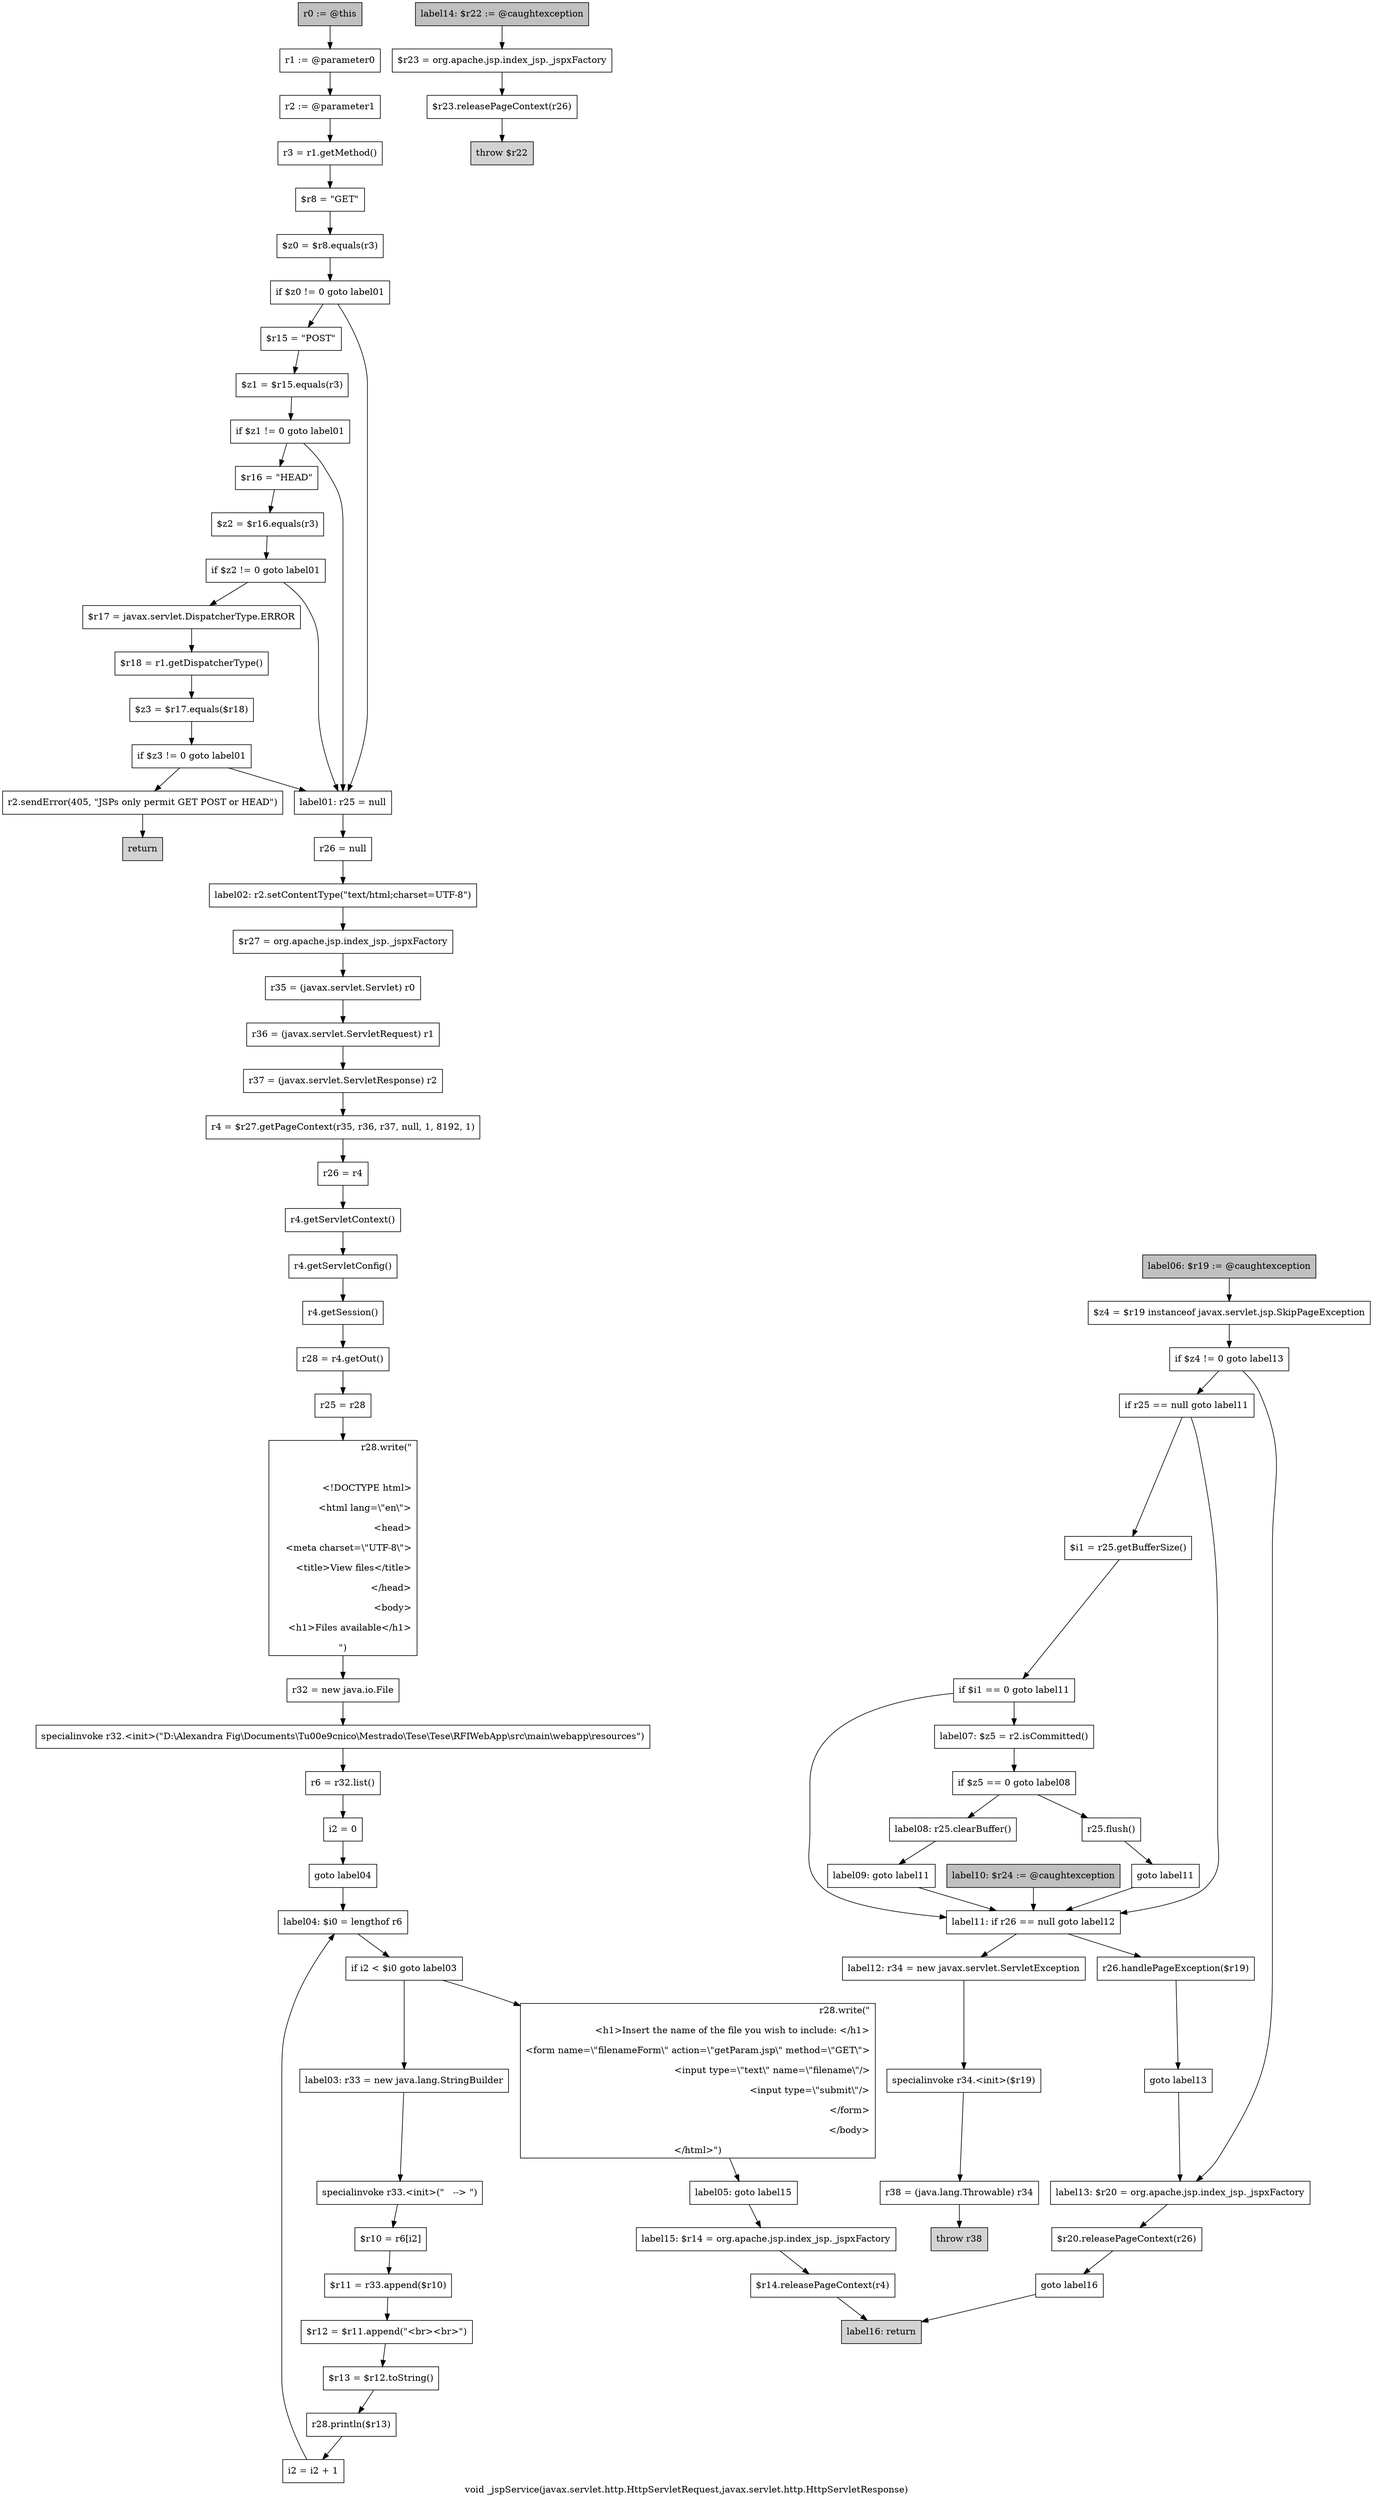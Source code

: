 digraph "void _jspService(javax.servlet.http.HttpServletRequest,javax.servlet.http.HttpServletResponse)" {
    label="void _jspService(javax.servlet.http.HttpServletRequest,javax.servlet.http.HttpServletResponse)";
    node [shape=box];
    "0" [style=filled,fillcolor=gray,label="r0 := @this",];
    "1" [label="r1 := @parameter0",];
    "0"->"1";
    "2" [label="r2 := @parameter1",];
    "1"->"2";
    "3" [label="r3 = r1.getMethod()",];
    "2"->"3";
    "4" [label="$r8 = \"GET\"",];
    "3"->"4";
    "5" [label="$z0 = $r8.equals(r3)",];
    "4"->"5";
    "6" [label="if $z0 != 0 goto label01",];
    "5"->"6";
    "7" [label="$r15 = \"POST\"",];
    "6"->"7";
    "19" [label="label01: r25 = null",];
    "6"->"19";
    "8" [label="$z1 = $r15.equals(r3)",];
    "7"->"8";
    "9" [label="if $z1 != 0 goto label01",];
    "8"->"9";
    "10" [label="$r16 = \"HEAD\"",];
    "9"->"10";
    "9"->"19";
    "11" [label="$z2 = $r16.equals(r3)",];
    "10"->"11";
    "12" [label="if $z2 != 0 goto label01",];
    "11"->"12";
    "13" [label="$r17 = javax.servlet.DispatcherType.ERROR",];
    "12"->"13";
    "12"->"19";
    "14" [label="$r18 = r1.getDispatcherType()",];
    "13"->"14";
    "15" [label="$z3 = $r17.equals($r18)",];
    "14"->"15";
    "16" [label="if $z3 != 0 goto label01",];
    "15"->"16";
    "17" [label="r2.sendError(405, \"JSPs only permit GET POST or HEAD\")",];
    "16"->"17";
    "16"->"19";
    "18" [style=filled,fillcolor=lightgray,label="return",];
    "17"->"18";
    "20" [label="r26 = null",];
    "19"->"20";
    "21" [label="label02: r2.setContentType(\"text/html;charset=UTF-8\")",];
    "20"->"21";
    "22" [label="$r27 = org.apache.jsp.index_jsp._jspxFactory",];
    "21"->"22";
    "23" [label="r35 = (javax.servlet.Servlet) r0",];
    "22"->"23";
    "24" [label="r36 = (javax.servlet.ServletRequest) r1",];
    "23"->"24";
    "25" [label="r37 = (javax.servlet.ServletResponse) r2",];
    "24"->"25";
    "26" [label="r4 = $r27.getPageContext(r35, r36, r37, null, 1, 8192, 1)",];
    "25"->"26";
    "27" [label="r26 = r4",];
    "26"->"27";
    "28" [label="r4.getServletContext()",];
    "27"->"28";
    "29" [label="r4.getServletConfig()",];
    "28"->"29";
    "30" [label="r4.getSession()",];
    "29"->"30";
    "31" [label="r28 = r4.getOut()",];
    "30"->"31";
    "32" [label="r25 = r28",];
    "31"->"32";
    "33" [label="r28.write(\"\r\n\r\n<!DOCTYPE html>\r\n<html lang=\\\"en\\\">\r\n<head>\r\n    <meta charset=\\\"UTF-8\\\">\r\n    <title>View files</title>\r\n</head>\r\n<body>\r\n<h1>Files available</h1>\r\n\")",];
    "32"->"33";
    "34" [label="r32 = new java.io.File",];
    "33"->"34";
    "35" [label="specialinvoke r32.<init>(\"D:\\Alexandra Fig\\Documents\\T\u00e9cnico\\Mestrado\\Tese\\Tese\\RFIWebApp\\src\\main\\webapp\\resources\")",];
    "34"->"35";
    "36" [label="r6 = r32.list()",];
    "35"->"36";
    "37" [label="i2 = 0",];
    "36"->"37";
    "38" [label="goto label04",];
    "37"->"38";
    "47" [label="label04: $i0 = lengthof r6",];
    "38"->"47";
    "39" [label="label03: r33 = new java.lang.StringBuilder",];
    "40" [label="specialinvoke r33.<init>(\"   --> \")",];
    "39"->"40";
    "41" [label="$r10 = r6[i2]",];
    "40"->"41";
    "42" [label="$r11 = r33.append($r10)",];
    "41"->"42";
    "43" [label="$r12 = $r11.append(\"<br><br>\")",];
    "42"->"43";
    "44" [label="$r13 = $r12.toString()",];
    "43"->"44";
    "45" [label="r28.println($r13)",];
    "44"->"45";
    "46" [label="i2 = i2 + 1",];
    "45"->"46";
    "46"->"47";
    "48" [label="if i2 < $i0 goto label03",];
    "47"->"48";
    "48"->"39";
    "49" [label="r28.write(\"\r\n<h1>Insert the name of the file you wish to include: </h1>\r\n<form name=\\\"filenameForm\\\" action=\\\"getParam.jsp\\\" method=\\\"GET\\\">\r\n    <input type=\\\"text\\\" name=\\\"filename\\\"/>\r\n    <input type=\\\"submit\\\"/>\r\n</form>\r\n</body>\r\n</html>\")",];
    "48"->"49";
    "50" [label="label05: goto label15",];
    "49"->"50";
    "78" [label="label15: $r14 = org.apache.jsp.index_jsp._jspxFactory",];
    "50"->"78";
    "51" [style=filled,fillcolor=gray,label="label06: $r19 := @caughtexception",];
    "52" [label="$z4 = $r19 instanceof javax.servlet.jsp.SkipPageException",];
    "51"->"52";
    "53" [label="if $z4 != 0 goto label13",];
    "52"->"53";
    "54" [label="if r25 == null goto label11",];
    "53"->"54";
    "71" [label="label13: $r20 = org.apache.jsp.index_jsp._jspxFactory",];
    "53"->"71";
    "55" [label="$i1 = r25.getBufferSize()",];
    "54"->"55";
    "64" [label="label11: if r26 == null goto label12",];
    "54"->"64";
    "56" [label="if $i1 == 0 goto label11",];
    "55"->"56";
    "57" [label="label07: $z5 = r2.isCommitted()",];
    "56"->"57";
    "56"->"64";
    "58" [label="if $z5 == 0 goto label08",];
    "57"->"58";
    "59" [label="r25.flush()",];
    "58"->"59";
    "61" [label="label08: r25.clearBuffer()",];
    "58"->"61";
    "60" [label="goto label11",];
    "59"->"60";
    "60"->"64";
    "62" [label="label09: goto label11",];
    "61"->"62";
    "62"->"64";
    "63" [style=filled,fillcolor=gray,label="label10: $r24 := @caughtexception",];
    "63"->"64";
    "65" [label="r26.handlePageException($r19)",];
    "64"->"65";
    "67" [label="label12: r34 = new javax.servlet.ServletException",];
    "64"->"67";
    "66" [label="goto label13",];
    "65"->"66";
    "66"->"71";
    "68" [label="specialinvoke r34.<init>($r19)",];
    "67"->"68";
    "69" [label="r38 = (java.lang.Throwable) r34",];
    "68"->"69";
    "70" [style=filled,fillcolor=lightgray,label="throw r38",];
    "69"->"70";
    "72" [label="$r20.releasePageContext(r26)",];
    "71"->"72";
    "73" [label="goto label16",];
    "72"->"73";
    "80" [style=filled,fillcolor=lightgray,label="label16: return",];
    "73"->"80";
    "74" [style=filled,fillcolor=gray,label="label14: $r22 := @caughtexception",];
    "75" [label="$r23 = org.apache.jsp.index_jsp._jspxFactory",];
    "74"->"75";
    "76" [label="$r23.releasePageContext(r26)",];
    "75"->"76";
    "77" [style=filled,fillcolor=lightgray,label="throw $r22",];
    "76"->"77";
    "79" [label="$r14.releasePageContext(r4)",];
    "78"->"79";
    "79"->"80";
}
